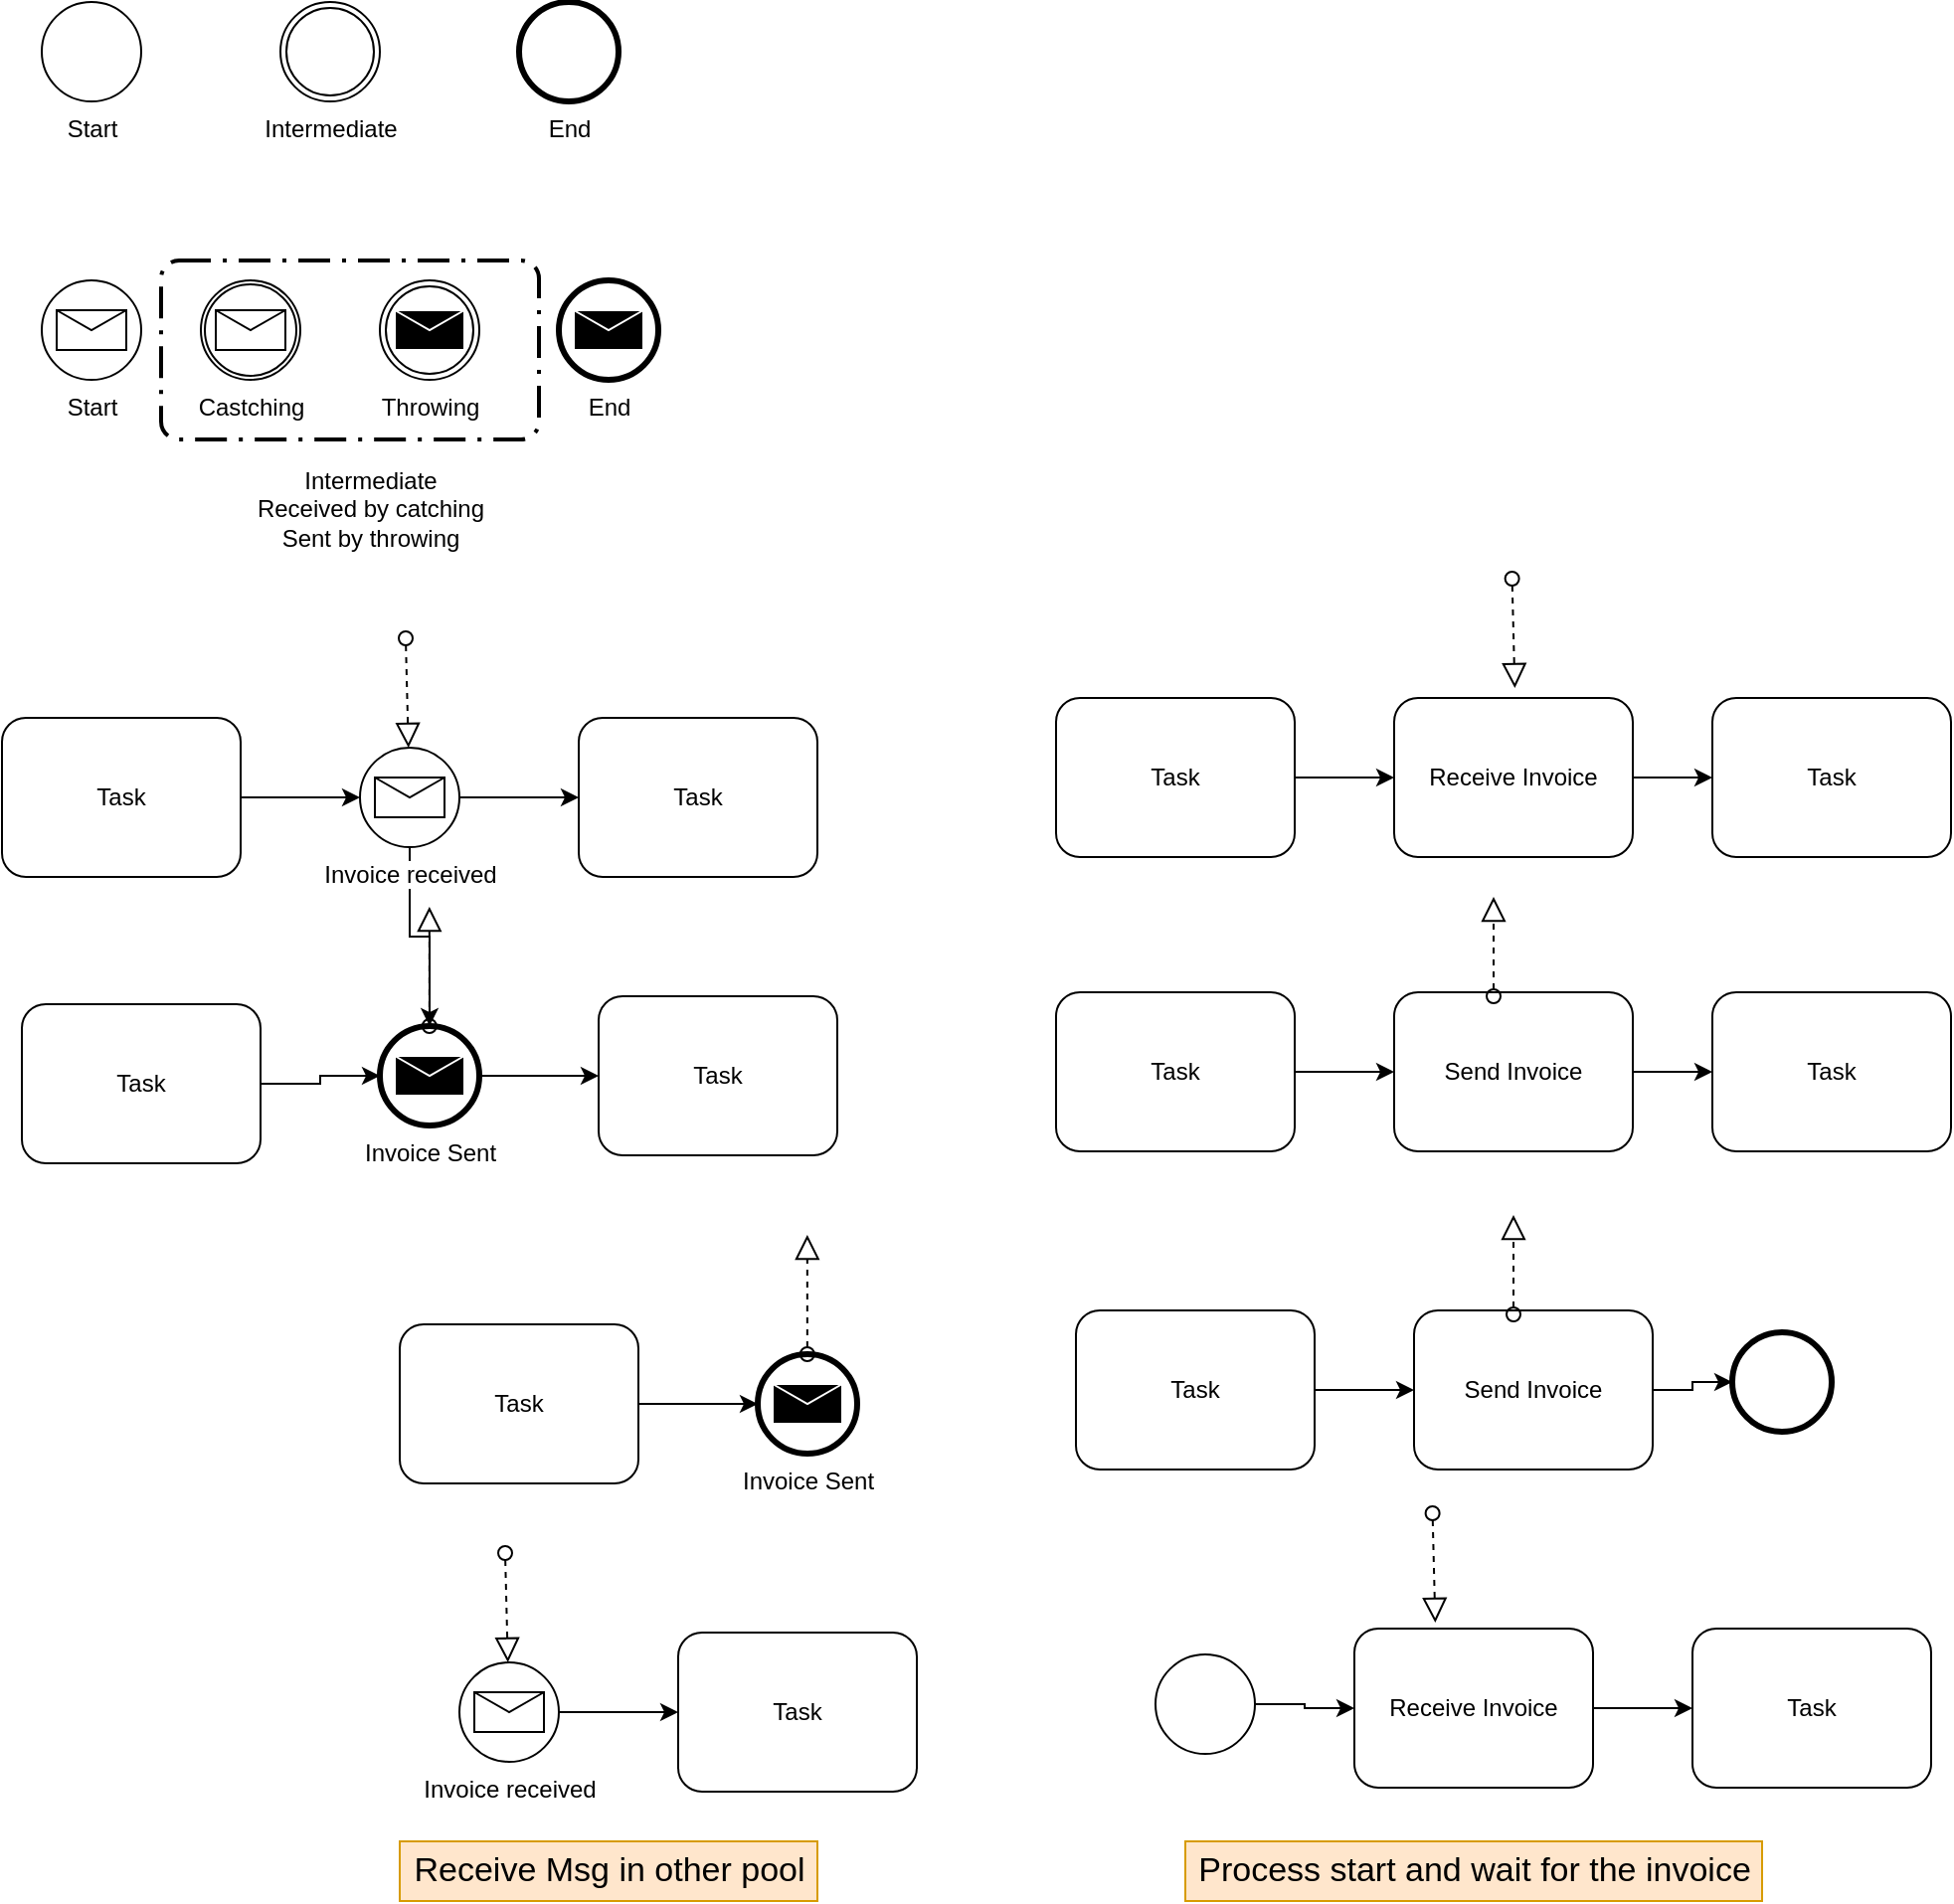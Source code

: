 <mxfile version="13.6.2" type="github" pages="2">
  <diagram id="XbmCLFcZmLmQ6wtDQV7Q" name="Message Events">
    <mxGraphModel dx="1197" dy="743" grid="1" gridSize="10" guides="1" tooltips="1" connect="1" arrows="1" fold="1" page="1" pageScale="1" pageWidth="1654" pageHeight="1169" math="0" shadow="0">
      <root>
        <mxCell id="0" />
        <mxCell id="1" parent="0" />
        <mxCell id="ctm2aWtkiGQc1RIFXN-8-1" value="Start" style="shape=mxgraph.bpmn.shape;html=1;verticalLabelPosition=bottom;labelBackgroundColor=#ffffff;verticalAlign=top;align=center;perimeter=ellipsePerimeter;outlineConnect=0;outline=standard;symbol=general;" vertex="1" parent="1">
          <mxGeometry x="40" y="40" width="50" height="50" as="geometry" />
        </mxCell>
        <mxCell id="ctm2aWtkiGQc1RIFXN-8-2" value="Intermediate" style="shape=mxgraph.bpmn.shape;html=1;verticalLabelPosition=bottom;labelBackgroundColor=#ffffff;verticalAlign=top;align=center;perimeter=ellipsePerimeter;outlineConnect=0;outline=throwing;symbol=general;" vertex="1" parent="1">
          <mxGeometry x="160" y="40" width="50" height="50" as="geometry" />
        </mxCell>
        <mxCell id="ctm2aWtkiGQc1RIFXN-8-3" value="End" style="shape=mxgraph.bpmn.shape;html=1;verticalLabelPosition=bottom;labelBackgroundColor=#ffffff;verticalAlign=top;align=center;perimeter=ellipsePerimeter;outlineConnect=0;outline=end;symbol=general;" vertex="1" parent="1">
          <mxGeometry x="280" y="40" width="50" height="50" as="geometry" />
        </mxCell>
        <mxCell id="ctm2aWtkiGQc1RIFXN-8-4" value="Start" style="shape=mxgraph.bpmn.shape;html=1;verticalLabelPosition=bottom;labelBackgroundColor=#ffffff;verticalAlign=top;align=center;perimeter=ellipsePerimeter;outlineConnect=0;outline=standard;symbol=message;" vertex="1" parent="1">
          <mxGeometry x="40" y="180" width="50" height="50" as="geometry" />
        </mxCell>
        <mxCell id="ctm2aWtkiGQc1RIFXN-8-5" value="Castching" style="shape=mxgraph.bpmn.shape;html=1;verticalLabelPosition=bottom;labelBackgroundColor=#ffffff;verticalAlign=top;align=center;perimeter=ellipsePerimeter;outlineConnect=0;outline=catching;symbol=message;" vertex="1" parent="1">
          <mxGeometry x="120" y="180" width="50" height="50" as="geometry" />
        </mxCell>
        <mxCell id="ctm2aWtkiGQc1RIFXN-8-6" value="Throwing" style="shape=mxgraph.bpmn.shape;html=1;verticalLabelPosition=bottom;labelBackgroundColor=#ffffff;verticalAlign=top;align=center;perimeter=ellipsePerimeter;outlineConnect=0;outline=throwing;symbol=message;" vertex="1" parent="1">
          <mxGeometry x="210" y="180" width="50" height="50" as="geometry" />
        </mxCell>
        <mxCell id="ctm2aWtkiGQc1RIFXN-8-7" value="End" style="shape=mxgraph.bpmn.shape;html=1;verticalLabelPosition=bottom;labelBackgroundColor=#ffffff;verticalAlign=top;align=center;perimeter=ellipsePerimeter;outlineConnect=0;outline=end;symbol=message;" vertex="1" parent="1">
          <mxGeometry x="300" y="180" width="50" height="50" as="geometry" />
        </mxCell>
        <mxCell id="ctm2aWtkiGQc1RIFXN-8-8" value="" style="rounded=1;arcSize=10;dashed=1;strokeColor=#000000;fillColor=none;gradientColor=none;dashPattern=8 3 1 3;strokeWidth=2;" vertex="1" parent="1">
          <mxGeometry x="100" y="170" width="190" height="90" as="geometry" />
        </mxCell>
        <mxCell id="ctm2aWtkiGQc1RIFXN-8-9" value="Intermediate&lt;br style=&quot;padding: 0px ; margin: 0px&quot;&gt;Received by catching&lt;br style=&quot;padding: 0px ; margin: 0px&quot;&gt;Sent by throwing" style="text;html=1;align=center;verticalAlign=middle;resizable=0;points=[];autosize=1;" vertex="1" parent="1">
          <mxGeometry x="140" y="270" width="130" height="50" as="geometry" />
        </mxCell>
        <mxCell id="ctm2aWtkiGQc1RIFXN-8-13" value="" style="edgeStyle=orthogonalEdgeStyle;rounded=0;orthogonalLoop=1;jettySize=auto;html=1;" edge="1" parent="1" source="ctm2aWtkiGQc1RIFXN-8-10" target="ctm2aWtkiGQc1RIFXN-8-11">
          <mxGeometry relative="1" as="geometry" />
        </mxCell>
        <mxCell id="ctm2aWtkiGQc1RIFXN-8-10" value="Task" style="shape=ext;rounded=1;html=1;whiteSpace=wrap;" vertex="1" parent="1">
          <mxGeometry x="20" y="400" width="120" height="80" as="geometry" />
        </mxCell>
        <mxCell id="ctm2aWtkiGQc1RIFXN-8-14" value="" style="edgeStyle=orthogonalEdgeStyle;rounded=0;orthogonalLoop=1;jettySize=auto;html=1;" edge="1" parent="1" source="ctm2aWtkiGQc1RIFXN-8-11" target="ctm2aWtkiGQc1RIFXN-8-12">
          <mxGeometry relative="1" as="geometry" />
        </mxCell>
        <mxCell id="ctm2aWtkiGQc1RIFXN-8-39" value="" style="edgeStyle=orthogonalEdgeStyle;rounded=0;orthogonalLoop=1;jettySize=auto;html=1;" edge="1" parent="1" source="ctm2aWtkiGQc1RIFXN-8-11" target="ctm2aWtkiGQc1RIFXN-8-25">
          <mxGeometry relative="1" as="geometry" />
        </mxCell>
        <mxCell id="ctm2aWtkiGQc1RIFXN-8-11" value="Invoice received" style="shape=mxgraph.bpmn.shape;html=1;verticalLabelPosition=bottom;labelBackgroundColor=#ffffff;verticalAlign=top;align=center;perimeter=ellipsePerimeter;outlineConnect=0;outline=standard;symbol=message;" vertex="1" parent="1">
          <mxGeometry x="200" y="415" width="50" height="50" as="geometry" />
        </mxCell>
        <mxCell id="ctm2aWtkiGQc1RIFXN-8-12" value="Task" style="shape=ext;rounded=1;html=1;whiteSpace=wrap;" vertex="1" parent="1">
          <mxGeometry x="310" y="400" width="120" height="80" as="geometry" />
        </mxCell>
        <mxCell id="ctm2aWtkiGQc1RIFXN-8-15" value="" style="startArrow=oval;startFill=0;startSize=7;endArrow=block;endFill=0;endSize=10;dashed=1;html=1;" edge="1" parent="1" target="ctm2aWtkiGQc1RIFXN-8-11">
          <mxGeometry width="100" relative="1" as="geometry">
            <mxPoint x="223" y="360" as="sourcePoint" />
            <mxPoint x="310" y="360" as="targetPoint" />
          </mxGeometry>
        </mxCell>
        <mxCell id="ctm2aWtkiGQc1RIFXN-8-16" value="" style="shape=image;html=1;verticalAlign=top;verticalLabelPosition=bottom;labelBackgroundColor=#ffffff;imageAspect=0;aspect=fixed;image=https://cdn2.iconfinder.com/data/icons/picol-vector/32/equal-128.png" vertex="1" parent="1">
          <mxGeometry x="460" y="411" width="54" height="54" as="geometry" />
        </mxCell>
        <mxCell id="ctm2aWtkiGQc1RIFXN-8-20" value="" style="edgeStyle=orthogonalEdgeStyle;rounded=0;orthogonalLoop=1;jettySize=auto;html=1;" edge="1" parent="1" source="ctm2aWtkiGQc1RIFXN-8-17" target="ctm2aWtkiGQc1RIFXN-8-18">
          <mxGeometry relative="1" as="geometry" />
        </mxCell>
        <mxCell id="ctm2aWtkiGQc1RIFXN-8-17" value="Task" style="shape=ext;rounded=1;html=1;whiteSpace=wrap;" vertex="1" parent="1">
          <mxGeometry x="550" y="390" width="120" height="80" as="geometry" />
        </mxCell>
        <mxCell id="ctm2aWtkiGQc1RIFXN-8-21" value="" style="edgeStyle=orthogonalEdgeStyle;rounded=0;orthogonalLoop=1;jettySize=auto;html=1;" edge="1" parent="1" source="ctm2aWtkiGQc1RIFXN-8-18" target="ctm2aWtkiGQc1RIFXN-8-19">
          <mxGeometry relative="1" as="geometry" />
        </mxCell>
        <mxCell id="ctm2aWtkiGQc1RIFXN-8-18" value="Receive Invoice" style="shape=ext;rounded=1;html=1;whiteSpace=wrap;" vertex="1" parent="1">
          <mxGeometry x="720" y="390" width="120" height="80" as="geometry" />
        </mxCell>
        <mxCell id="ctm2aWtkiGQc1RIFXN-8-19" value="Task" style="shape=ext;rounded=1;html=1;whiteSpace=wrap;" vertex="1" parent="1">
          <mxGeometry x="880" y="390" width="120" height="80" as="geometry" />
        </mxCell>
        <mxCell id="ctm2aWtkiGQc1RIFXN-8-22" value="" style="startArrow=oval;startFill=0;startSize=7;endArrow=block;endFill=0;endSize=10;dashed=1;html=1;" edge="1" parent="1">
          <mxGeometry width="100" relative="1" as="geometry">
            <mxPoint x="779.31" y="330" as="sourcePoint" />
            <mxPoint x="780.685" y="385.008" as="targetPoint" />
          </mxGeometry>
        </mxCell>
        <mxCell id="ctm2aWtkiGQc1RIFXN-8-26" value="" style="edgeStyle=orthogonalEdgeStyle;rounded=0;orthogonalLoop=1;jettySize=auto;html=1;" edge="1" parent="1" source="ctm2aWtkiGQc1RIFXN-8-23" target="ctm2aWtkiGQc1RIFXN-8-25">
          <mxGeometry relative="1" as="geometry" />
        </mxCell>
        <mxCell id="ctm2aWtkiGQc1RIFXN-8-23" value="Task" style="shape=ext;rounded=1;html=1;whiteSpace=wrap;" vertex="1" parent="1">
          <mxGeometry x="30" y="544" width="120" height="80" as="geometry" />
        </mxCell>
        <mxCell id="ctm2aWtkiGQc1RIFXN-8-24" value="Task" style="shape=ext;rounded=1;html=1;whiteSpace=wrap;" vertex="1" parent="1">
          <mxGeometry x="320" y="540" width="120" height="80" as="geometry" />
        </mxCell>
        <mxCell id="ctm2aWtkiGQc1RIFXN-8-27" value="" style="edgeStyle=orthogonalEdgeStyle;rounded=0;orthogonalLoop=1;jettySize=auto;html=1;" edge="1" parent="1" source="ctm2aWtkiGQc1RIFXN-8-25" target="ctm2aWtkiGQc1RIFXN-8-24">
          <mxGeometry relative="1" as="geometry" />
        </mxCell>
        <mxCell id="ctm2aWtkiGQc1RIFXN-8-25" value="Invoice Sent" style="shape=mxgraph.bpmn.shape;html=1;verticalLabelPosition=bottom;labelBackgroundColor=#ffffff;verticalAlign=top;align=center;perimeter=ellipsePerimeter;outlineConnect=0;outline=end;symbol=message;" vertex="1" parent="1">
          <mxGeometry x="210" y="555" width="50" height="50" as="geometry" />
        </mxCell>
        <mxCell id="ctm2aWtkiGQc1RIFXN-8-28" value="" style="startArrow=oval;startFill=0;startSize=7;endArrow=block;endFill=0;endSize=10;dashed=1;html=1;" edge="1" parent="1">
          <mxGeometry width="100" relative="1" as="geometry">
            <mxPoint x="234.92" y="555" as="sourcePoint" />
            <mxPoint x="234.92" y="495" as="targetPoint" />
          </mxGeometry>
        </mxCell>
        <mxCell id="ctm2aWtkiGQc1RIFXN-8-30" value="" style="shape=image;html=1;verticalAlign=top;verticalLabelPosition=bottom;labelBackgroundColor=#ffffff;imageAspect=0;aspect=fixed;image=https://cdn2.iconfinder.com/data/icons/picol-vector/32/equal-128.png" vertex="1" parent="1">
          <mxGeometry x="460" y="551" width="54" height="54" as="geometry" />
        </mxCell>
        <mxCell id="ctm2aWtkiGQc1RIFXN-8-41" value="" style="edgeStyle=orthogonalEdgeStyle;rounded=0;orthogonalLoop=1;jettySize=auto;html=1;" edge="1" parent="1" source="ctm2aWtkiGQc1RIFXN-8-31" target="ctm2aWtkiGQc1RIFXN-8-32">
          <mxGeometry relative="1" as="geometry" />
        </mxCell>
        <mxCell id="ctm2aWtkiGQc1RIFXN-8-31" value="Task" style="shape=ext;rounded=1;html=1;whiteSpace=wrap;" vertex="1" parent="1">
          <mxGeometry x="550" y="538" width="120" height="80" as="geometry" />
        </mxCell>
        <mxCell id="ctm2aWtkiGQc1RIFXN-8-42" value="" style="edgeStyle=orthogonalEdgeStyle;rounded=0;orthogonalLoop=1;jettySize=auto;html=1;" edge="1" parent="1" source="ctm2aWtkiGQc1RIFXN-8-32" target="ctm2aWtkiGQc1RIFXN-8-33">
          <mxGeometry relative="1" as="geometry" />
        </mxCell>
        <mxCell id="ctm2aWtkiGQc1RIFXN-8-32" value="Send Invoice" style="shape=ext;rounded=1;html=1;whiteSpace=wrap;" vertex="1" parent="1">
          <mxGeometry x="720" y="538" width="120" height="80" as="geometry" />
        </mxCell>
        <mxCell id="ctm2aWtkiGQc1RIFXN-8-33" value="Task" style="shape=ext;rounded=1;html=1;whiteSpace=wrap;" vertex="1" parent="1">
          <mxGeometry x="880" y="538" width="120" height="80" as="geometry" />
        </mxCell>
        <mxCell id="ctm2aWtkiGQc1RIFXN-8-34" value="" style="startArrow=oval;startFill=0;startSize=7;endArrow=block;endFill=0;endSize=10;dashed=1;html=1;" edge="1" parent="1">
          <mxGeometry width="100" relative="1" as="geometry">
            <mxPoint x="770" y="540" as="sourcePoint" />
            <mxPoint x="770" y="490" as="targetPoint" />
          </mxGeometry>
        </mxCell>
        <mxCell id="ctm2aWtkiGQc1RIFXN-8-38" value="" style="edgeStyle=orthogonalEdgeStyle;rounded=0;orthogonalLoop=1;jettySize=auto;html=1;" edge="1" parent="1" source="ctm2aWtkiGQc1RIFXN-8-35" target="ctm2aWtkiGQc1RIFXN-8-36">
          <mxGeometry relative="1" as="geometry" />
        </mxCell>
        <mxCell id="ctm2aWtkiGQc1RIFXN-8-35" value="Task" style="shape=ext;rounded=1;html=1;whiteSpace=wrap;" vertex="1" parent="1">
          <mxGeometry x="220" y="705" width="120" height="80" as="geometry" />
        </mxCell>
        <mxCell id="ctm2aWtkiGQc1RIFXN-8-36" value="Invoice Sent" style="shape=mxgraph.bpmn.shape;html=1;verticalLabelPosition=bottom;labelBackgroundColor=#ffffff;verticalAlign=top;align=center;perimeter=ellipsePerimeter;outlineConnect=0;outline=end;symbol=message;" vertex="1" parent="1">
          <mxGeometry x="400" y="720" width="50" height="50" as="geometry" />
        </mxCell>
        <mxCell id="ctm2aWtkiGQc1RIFXN-8-37" value="" style="startArrow=oval;startFill=0;startSize=7;endArrow=block;endFill=0;endSize=10;dashed=1;html=1;" edge="1" parent="1">
          <mxGeometry width="100" relative="1" as="geometry">
            <mxPoint x="424.92" y="720" as="sourcePoint" />
            <mxPoint x="424.92" y="660" as="targetPoint" />
          </mxGeometry>
        </mxCell>
        <mxCell id="ctm2aWtkiGQc1RIFXN-8-40" value="" style="shape=image;html=1;verticalAlign=top;verticalLabelPosition=bottom;labelBackgroundColor=#ffffff;imageAspect=0;aspect=fixed;image=https://cdn2.iconfinder.com/data/icons/picol-vector/32/equal-128.png" vertex="1" parent="1">
          <mxGeometry x="470" y="705" width="54" height="54" as="geometry" />
        </mxCell>
        <mxCell id="ctm2aWtkiGQc1RIFXN-8-46" value="" style="edgeStyle=orthogonalEdgeStyle;rounded=0;orthogonalLoop=1;jettySize=auto;html=1;" edge="1" parent="1" source="ctm2aWtkiGQc1RIFXN-8-43" target="ctm2aWtkiGQc1RIFXN-8-44">
          <mxGeometry relative="1" as="geometry" />
        </mxCell>
        <mxCell id="ctm2aWtkiGQc1RIFXN-8-43" value="Task" style="shape=ext;rounded=1;html=1;whiteSpace=wrap;" vertex="1" parent="1">
          <mxGeometry x="560" y="698" width="120" height="80" as="geometry" />
        </mxCell>
        <mxCell id="ctm2aWtkiGQc1RIFXN-8-48" value="" style="edgeStyle=orthogonalEdgeStyle;rounded=0;orthogonalLoop=1;jettySize=auto;html=1;" edge="1" parent="1" source="ctm2aWtkiGQc1RIFXN-8-44" target="ctm2aWtkiGQc1RIFXN-8-47">
          <mxGeometry relative="1" as="geometry" />
        </mxCell>
        <mxCell id="ctm2aWtkiGQc1RIFXN-8-44" value="Send Invoice" style="shape=ext;rounded=1;html=1;whiteSpace=wrap;" vertex="1" parent="1">
          <mxGeometry x="730" y="698" width="120" height="80" as="geometry" />
        </mxCell>
        <mxCell id="ctm2aWtkiGQc1RIFXN-8-45" value="" style="startArrow=oval;startFill=0;startSize=7;endArrow=block;endFill=0;endSize=10;dashed=1;html=1;" edge="1" parent="1">
          <mxGeometry width="100" relative="1" as="geometry">
            <mxPoint x="780" y="700" as="sourcePoint" />
            <mxPoint x="780" y="650" as="targetPoint" />
          </mxGeometry>
        </mxCell>
        <mxCell id="ctm2aWtkiGQc1RIFXN-8-47" value="" style="shape=mxgraph.bpmn.shape;html=1;verticalLabelPosition=bottom;labelBackgroundColor=#ffffff;verticalAlign=top;align=center;perimeter=ellipsePerimeter;outlineConnect=0;outline=end;symbol=general;" vertex="1" parent="1">
          <mxGeometry x="890" y="709" width="50" height="50" as="geometry" />
        </mxCell>
        <mxCell id="ctm2aWtkiGQc1RIFXN-8-53" value="" style="edgeStyle=orthogonalEdgeStyle;rounded=0;orthogonalLoop=1;jettySize=auto;html=1;" edge="1" parent="1" source="ctm2aWtkiGQc1RIFXN-8-49" target="ctm2aWtkiGQc1RIFXN-8-50">
          <mxGeometry relative="1" as="geometry" />
        </mxCell>
        <mxCell id="ctm2aWtkiGQc1RIFXN-8-49" value="Invoice received" style="shape=mxgraph.bpmn.shape;html=1;verticalLabelPosition=bottom;labelBackgroundColor=#ffffff;verticalAlign=top;align=center;perimeter=ellipsePerimeter;outlineConnect=0;outline=standard;symbol=message;" vertex="1" parent="1">
          <mxGeometry x="250" y="875" width="50" height="50" as="geometry" />
        </mxCell>
        <mxCell id="ctm2aWtkiGQc1RIFXN-8-50" value="Task" style="shape=ext;rounded=1;html=1;whiteSpace=wrap;" vertex="1" parent="1">
          <mxGeometry x="360" y="860" width="120" height="80" as="geometry" />
        </mxCell>
        <mxCell id="ctm2aWtkiGQc1RIFXN-8-51" value="" style="startArrow=oval;startFill=0;startSize=7;endArrow=block;endFill=0;endSize=10;dashed=1;html=1;" edge="1" parent="1" target="ctm2aWtkiGQc1RIFXN-8-49">
          <mxGeometry width="100" relative="1" as="geometry">
            <mxPoint x="273" y="820" as="sourcePoint" />
            <mxPoint x="360" y="820" as="targetPoint" />
          </mxGeometry>
        </mxCell>
        <mxCell id="ctm2aWtkiGQc1RIFXN-8-52" value="" style="shape=image;html=1;verticalAlign=top;verticalLabelPosition=bottom;labelBackgroundColor=#ffffff;imageAspect=0;aspect=fixed;image=https://cdn3.iconfinder.com/data/icons/security-flat-2-1/512/no__not__stop__wrong-128.png" vertex="1" parent="1">
          <mxGeometry x="506" y="871" width="54" height="54" as="geometry" />
        </mxCell>
        <mxCell id="ctm2aWtkiGQc1RIFXN-8-59" value="" style="edgeStyle=orthogonalEdgeStyle;rounded=0;orthogonalLoop=1;jettySize=auto;html=1;" edge="1" parent="1" source="ctm2aWtkiGQc1RIFXN-8-54" target="ctm2aWtkiGQc1RIFXN-8-55">
          <mxGeometry relative="1" as="geometry" />
        </mxCell>
        <mxCell id="ctm2aWtkiGQc1RIFXN-8-54" value="" style="shape=mxgraph.bpmn.shape;html=1;verticalLabelPosition=bottom;labelBackgroundColor=#ffffff;verticalAlign=top;align=center;perimeter=ellipsePerimeter;outlineConnect=0;outline=standard;symbol=general;" vertex="1" parent="1">
          <mxGeometry x="600" y="871" width="50" height="50" as="geometry" />
        </mxCell>
        <mxCell id="ctm2aWtkiGQc1RIFXN-8-60" value="" style="edgeStyle=orthogonalEdgeStyle;rounded=0;orthogonalLoop=1;jettySize=auto;html=1;" edge="1" parent="1" source="ctm2aWtkiGQc1RIFXN-8-55" target="ctm2aWtkiGQc1RIFXN-8-56">
          <mxGeometry relative="1" as="geometry" />
        </mxCell>
        <mxCell id="ctm2aWtkiGQc1RIFXN-8-55" value="Receive Invoice" style="shape=ext;rounded=1;html=1;whiteSpace=wrap;" vertex="1" parent="1">
          <mxGeometry x="700" y="858" width="120" height="80" as="geometry" />
        </mxCell>
        <mxCell id="ctm2aWtkiGQc1RIFXN-8-56" value="Task" style="shape=ext;rounded=1;html=1;whiteSpace=wrap;" vertex="1" parent="1">
          <mxGeometry x="870" y="858" width="120" height="80" as="geometry" />
        </mxCell>
        <mxCell id="ctm2aWtkiGQc1RIFXN-8-57" value="" style="startArrow=oval;startFill=0;startSize=7;endArrow=block;endFill=0;endSize=10;dashed=1;html=1;" edge="1" parent="1">
          <mxGeometry width="100" relative="1" as="geometry">
            <mxPoint x="739.31" y="800" as="sourcePoint" />
            <mxPoint x="740.685" y="855.008" as="targetPoint" />
          </mxGeometry>
        </mxCell>
        <mxCell id="ctm2aWtkiGQc1RIFXN-8-61" value="Receive Msg in other pool" style="text;html=1;align=center;verticalAlign=middle;resizable=0;points=[];autosize=1;fillColor=#ffe6cc;strokeColor=#d79b00;fontSize=17;" vertex="1" parent="1">
          <mxGeometry x="220" y="965" width="210" height="30" as="geometry" />
        </mxCell>
        <mxCell id="ctm2aWtkiGQc1RIFXN-8-62" value="Process start and wait for the invoice" style="text;html=1;align=center;verticalAlign=middle;resizable=0;points=[];autosize=1;fontSize=17;fillColor=#ffe6cc;strokeColor=#d79b00;" vertex="1" parent="1">
          <mxGeometry x="615" y="965" width="290" height="30" as="geometry" />
        </mxCell>
      </root>
    </mxGraphModel>
  </diagram>
  <diagram id="11uwSYMP7IWZJ2fWoJQ_" name="Time Events">
    <mxGraphModel dx="2211" dy="743" grid="1" gridSize="10" guides="1" tooltips="1" connect="1" arrows="1" fold="1" page="1" pageScale="1" pageWidth="1654" pageHeight="1169" math="0" shadow="0">
      <root>
        <mxCell id="mxgCRNIYhX8iZWbbocOg-0" />
        <mxCell id="mxgCRNIYhX8iZWbbocOg-1" parent="mxgCRNIYhX8iZWbbocOg-0" />
        <mxCell id="mxgCRNIYhX8iZWbbocOg-2" value="Start" style="shape=mxgraph.bpmn.shape;html=1;verticalLabelPosition=bottom;labelBackgroundColor=#ffffff;verticalAlign=top;align=center;perimeter=ellipsePerimeter;outlineConnect=0;outline=standard;symbol=timer;fontSize=17;" vertex="1" parent="mxgCRNIYhX8iZWbbocOg-1">
          <mxGeometry x="80" y="120" width="50" height="50" as="geometry" />
        </mxCell>
        <mxCell id="mxgCRNIYhX8iZWbbocOg-4" value="Intermediate" style="shape=mxgraph.bpmn.shape;html=1;verticalLabelPosition=bottom;labelBackgroundColor=#ffffff;verticalAlign=top;align=center;perimeter=ellipsePerimeter;outlineConnect=0;outline=catching;symbol=timer;fontSize=17;" vertex="1" parent="mxgCRNIYhX8iZWbbocOg-1">
          <mxGeometry x="190" y="120" width="50" height="50" as="geometry" />
        </mxCell>
        <mxCell id="mxgCRNIYhX8iZWbbocOg-5" value="6:00pm every Friday" style="text;html=1;align=center;verticalAlign=middle;resizable=0;points=[];autosize=1;fontSize=17;" vertex="1" parent="mxgCRNIYhX8iZWbbocOg-1">
          <mxGeometry x="15" y="205" width="170" height="30" as="geometry" />
        </mxCell>
        <mxCell id="mxgCRNIYhX8iZWbbocOg-6" value="Wait three working day (catching)" style="text;html=1;align=center;verticalAlign=middle;resizable=0;points=[];autosize=1;fontSize=17;" vertex="1" parent="mxgCRNIYhX8iZWbbocOg-1">
          <mxGeometry x="200" y="190" width="270" height="30" as="geometry" />
        </mxCell>
        <mxCell id="mxgCRNIYhX8iZWbbocOg-10" value="" style="edgeStyle=orthogonalEdgeStyle;rounded=0;orthogonalLoop=1;jettySize=auto;html=1;fontSize=17;entryX=0;entryY=0.5;entryDx=0;entryDy=0;" edge="1" parent="mxgCRNIYhX8iZWbbocOg-1" source="mxgCRNIYhX8iZWbbocOg-7" target="mxgCRNIYhX8iZWbbocOg-8">
          <mxGeometry relative="1" as="geometry">
            <mxPoint x="180" y="325" as="targetPoint" />
          </mxGeometry>
        </mxCell>
        <mxCell id="mxgCRNIYhX8iZWbbocOg-7" value="3 weeks prior to conference day" style="shape=mxgraph.bpmn.shape;html=1;verticalLabelPosition=bottom;labelBackgroundColor=#ffffff;verticalAlign=top;align=center;perimeter=ellipsePerimeter;outlineConnect=0;outline=standard;symbol=timer;fontSize=17;" vertex="1" parent="mxgCRNIYhX8iZWbbocOg-1">
          <mxGeometry x="50" y="300" width="50" height="50" as="geometry" />
        </mxCell>
        <mxCell id="mxgCRNIYhX8iZWbbocOg-12" value="" style="edgeStyle=orthogonalEdgeStyle;rounded=0;orthogonalLoop=1;jettySize=auto;html=1;fontSize=17;" edge="1" parent="mxgCRNIYhX8iZWbbocOg-1" source="mxgCRNIYhX8iZWbbocOg-8" target="mxgCRNIYhX8iZWbbocOg-11">
          <mxGeometry relative="1" as="geometry" />
        </mxCell>
        <mxCell id="mxgCRNIYhX8iZWbbocOg-8" value="Prepare" style="shape=ext;rounded=1;html=1;whiteSpace=wrap;fontSize=17;" vertex="1" parent="mxgCRNIYhX8iZWbbocOg-1">
          <mxGeometry x="220" y="285" width="120" height="80" as="geometry" />
        </mxCell>
        <mxCell id="mxgCRNIYhX8iZWbbocOg-14" style="edgeStyle=orthogonalEdgeStyle;rounded=0;orthogonalLoop=1;jettySize=auto;html=1;exitX=1;exitY=0.5;exitDx=0;exitDy=0;entryX=0;entryY=0.5;entryDx=0;entryDy=0;fontSize=17;" edge="1" parent="mxgCRNIYhX8iZWbbocOg-1" source="mxgCRNIYhX8iZWbbocOg-11" target="mxgCRNIYhX8iZWbbocOg-13">
          <mxGeometry relative="1" as="geometry" />
        </mxCell>
        <mxCell id="mxgCRNIYhX8iZWbbocOg-11" value="I week prior to conference day" style="shape=mxgraph.bpmn.shape;html=1;verticalLabelPosition=bottom;labelBackgroundColor=#ffffff;verticalAlign=top;align=center;perimeter=ellipsePerimeter;outlineConnect=0;outline=catching;symbol=timer;fontSize=17;" vertex="1" parent="mxgCRNIYhX8iZWbbocOg-1">
          <mxGeometry x="450" y="300" width="50" height="50" as="geometry" />
        </mxCell>
        <mxCell id="mxgCRNIYhX8iZWbbocOg-16" value="" style="edgeStyle=orthogonalEdgeStyle;rounded=0;orthogonalLoop=1;jettySize=auto;html=1;fontSize=17;" edge="1" parent="mxgCRNIYhX8iZWbbocOg-1" source="mxgCRNIYhX8iZWbbocOg-13" target="mxgCRNIYhX8iZWbbocOg-15">
          <mxGeometry relative="1" as="geometry" />
        </mxCell>
        <mxCell id="mxgCRNIYhX8iZWbbocOg-13" value="Contact Participants" style="shape=ext;rounded=1;html=1;whiteSpace=wrap;fontSize=17;" vertex="1" parent="mxgCRNIYhX8iZWbbocOg-1">
          <mxGeometry x="650" y="285" width="120" height="80" as="geometry" />
        </mxCell>
        <mxCell id="mxgCRNIYhX8iZWbbocOg-18" value="" style="edgeStyle=orthogonalEdgeStyle;rounded=0;orthogonalLoop=1;jettySize=auto;html=1;fontSize=17;" edge="1" parent="mxgCRNIYhX8iZWbbocOg-1" source="mxgCRNIYhX8iZWbbocOg-15" target="mxgCRNIYhX8iZWbbocOg-17">
          <mxGeometry relative="1" as="geometry" />
        </mxCell>
        <mxCell id="mxgCRNIYhX8iZWbbocOg-15" value="Conference Day" style="shape=mxgraph.bpmn.shape;html=1;verticalLabelPosition=bottom;labelBackgroundColor=#ffffff;verticalAlign=top;align=center;perimeter=ellipsePerimeter;outlineConnect=0;outline=catching;symbol=timer;fontSize=17;" vertex="1" parent="mxgCRNIYhX8iZWbbocOg-1">
          <mxGeometry x="880" y="300" width="50" height="50" as="geometry" />
        </mxCell>
        <mxCell id="mxgCRNIYhX8iZWbbocOg-20" value="" style="edgeStyle=orthogonalEdgeStyle;rounded=0;orthogonalLoop=1;jettySize=auto;html=1;fontSize=17;" edge="1" parent="mxgCRNIYhX8iZWbbocOg-1" source="mxgCRNIYhX8iZWbbocOg-17" target="mxgCRNIYhX8iZWbbocOg-19">
          <mxGeometry relative="1" as="geometry" />
        </mxCell>
        <mxCell id="mxgCRNIYhX8iZWbbocOg-17" value="Hold Conference" style="shape=ext;rounded=1;html=1;whiteSpace=wrap;fontSize=17;" vertex="1" parent="mxgCRNIYhX8iZWbbocOg-1">
          <mxGeometry x="1030" y="285" width="120" height="80" as="geometry" />
        </mxCell>
        <mxCell id="mxgCRNIYhX8iZWbbocOg-19" value="Conference Held" style="shape=mxgraph.bpmn.shape;html=1;verticalLabelPosition=bottom;labelBackgroundColor=#ffffff;verticalAlign=top;align=center;perimeter=ellipsePerimeter;outlineConnect=0;outline=end;symbol=general;fontSize=17;" vertex="1" parent="mxgCRNIYhX8iZWbbocOg-1">
          <mxGeometry x="1220" y="300" width="50" height="50" as="geometry" />
        </mxCell>
        <mxCell id="mxgCRNIYhX8iZWbbocOg-21" value="7am" style="text;html=1;align=center;verticalAlign=middle;resizable=0;points=[];autosize=1;fontSize=17;" vertex="1" parent="mxgCRNIYhX8iZWbbocOg-1">
          <mxGeometry x="210" y="210" width="50" height="30" as="geometry" />
        </mxCell>
      </root>
    </mxGraphModel>
  </diagram>
</mxfile>
